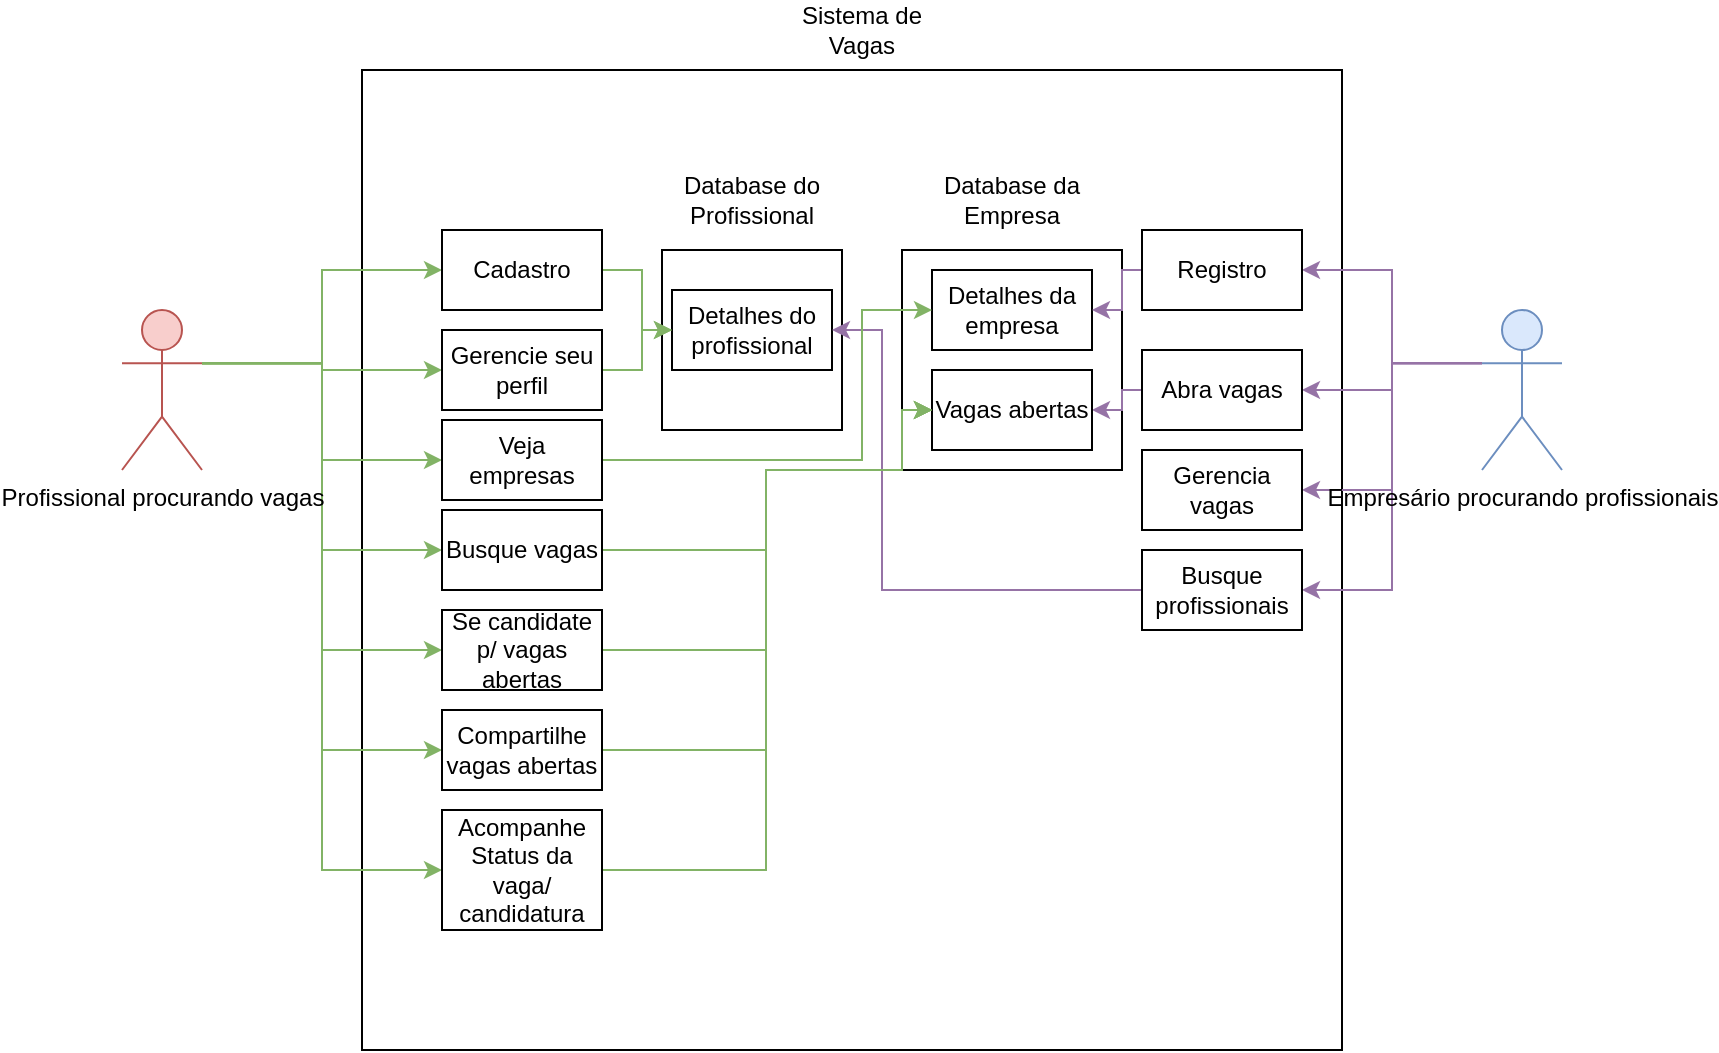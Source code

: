 <mxfile version="21.6.9" type="google">
  <diagram name="Page-1" id="7ocbyj-iKNSs7FNsPA8c">
    <mxGraphModel grid="1" page="1" gridSize="10" guides="1" tooltips="1" connect="1" arrows="1" fold="1" pageScale="1" pageWidth="900" pageHeight="600" math="0" shadow="0">
      <root>
        <mxCell id="0" />
        <mxCell id="1" parent="0" />
        <mxCell id="3Fvl6yrIxOhJhOUr5pwb-10" value="" style="whiteSpace=wrap;html=1;aspect=fixed;" vertex="1" parent="1">
          <mxGeometry x="200" y="40" width="490" height="490" as="geometry" />
        </mxCell>
        <mxCell id="3Fvl6yrIxOhJhOUr5pwb-35" style="edgeStyle=orthogonalEdgeStyle;rounded=0;orthogonalLoop=1;jettySize=auto;html=1;exitX=1;exitY=0.333;exitDx=0;exitDy=0;exitPerimeter=0;entryX=0;entryY=0.5;entryDx=0;entryDy=0;fillColor=#d5e8d4;strokeColor=#82b366;" edge="1" parent="1" source="3Fvl6yrIxOhJhOUr5pwb-1" target="3Fvl6yrIxOhJhOUr5pwb-7">
          <mxGeometry relative="1" as="geometry" />
        </mxCell>
        <mxCell id="3Fvl6yrIxOhJhOUr5pwb-36" style="edgeStyle=orthogonalEdgeStyle;rounded=0;orthogonalLoop=1;jettySize=auto;html=1;exitX=1;exitY=0.333;exitDx=0;exitDy=0;exitPerimeter=0;entryX=0;entryY=0.5;entryDx=0;entryDy=0;fillColor=#d5e8d4;strokeColor=#82b366;" edge="1" parent="1" source="3Fvl6yrIxOhJhOUr5pwb-1" target="3Fvl6yrIxOhJhOUr5pwb-22">
          <mxGeometry relative="1" as="geometry">
            <Array as="points">
              <mxPoint x="180" y="187" />
              <mxPoint x="180" y="280" />
            </Array>
          </mxGeometry>
        </mxCell>
        <mxCell id="3Fvl6yrIxOhJhOUr5pwb-37" style="edgeStyle=orthogonalEdgeStyle;rounded=0;orthogonalLoop=1;jettySize=auto;html=1;exitX=1;exitY=0.333;exitDx=0;exitDy=0;exitPerimeter=0;entryX=0;entryY=0.5;entryDx=0;entryDy=0;fillColor=#d5e8d4;strokeColor=#82b366;" edge="1" parent="1" source="3Fvl6yrIxOhJhOUr5pwb-1" target="3Fvl6yrIxOhJhOUr5pwb-28">
          <mxGeometry relative="1" as="geometry" />
        </mxCell>
        <mxCell id="3Fvl6yrIxOhJhOUr5pwb-38" style="edgeStyle=orthogonalEdgeStyle;rounded=0;orthogonalLoop=1;jettySize=auto;html=1;exitX=1;exitY=0.333;exitDx=0;exitDy=0;exitPerimeter=0;entryX=0;entryY=0.5;entryDx=0;entryDy=0;fillColor=#d5e8d4;strokeColor=#82b366;" edge="1" parent="1" source="3Fvl6yrIxOhJhOUr5pwb-1" target="3Fvl6yrIxOhJhOUr5pwb-31">
          <mxGeometry relative="1" as="geometry" />
        </mxCell>
        <mxCell id="3Fvl6yrIxOhJhOUr5pwb-51" style="edgeStyle=orthogonalEdgeStyle;rounded=0;orthogonalLoop=1;jettySize=auto;html=1;exitX=1;exitY=0.333;exitDx=0;exitDy=0;exitPerimeter=0;entryX=0;entryY=0.5;entryDx=0;entryDy=0;fillColor=#d5e8d4;strokeColor=#82b366;" edge="1" parent="1" source="3Fvl6yrIxOhJhOUr5pwb-1" target="3Fvl6yrIxOhJhOUr5pwb-49">
          <mxGeometry relative="1" as="geometry" />
        </mxCell>
        <mxCell id="3Fvl6yrIxOhJhOUr5pwb-55" style="edgeStyle=orthogonalEdgeStyle;rounded=0;orthogonalLoop=1;jettySize=auto;html=1;exitX=1;exitY=0.333;exitDx=0;exitDy=0;exitPerimeter=0;entryX=0;entryY=0.5;entryDx=0;entryDy=0;fillColor=#d5e8d4;strokeColor=#82b366;" edge="1" parent="1" source="3Fvl6yrIxOhJhOUr5pwb-1" target="3Fvl6yrIxOhJhOUr5pwb-54">
          <mxGeometry relative="1" as="geometry" />
        </mxCell>
        <mxCell id="3Fvl6yrIxOhJhOUr5pwb-59" style="edgeStyle=orthogonalEdgeStyle;rounded=0;orthogonalLoop=1;jettySize=auto;html=1;exitX=1;exitY=0.333;exitDx=0;exitDy=0;exitPerimeter=0;entryX=0;entryY=0.5;entryDx=0;entryDy=0;fillColor=#d5e8d4;strokeColor=#82b366;" edge="1" parent="1" source="3Fvl6yrIxOhJhOUr5pwb-1" target="3Fvl6yrIxOhJhOUr5pwb-57">
          <mxGeometry relative="1" as="geometry" />
        </mxCell>
        <mxCell id="3Fvl6yrIxOhJhOUr5pwb-1" value="Profissional procurando vagas" style="shape=umlActor;verticalLabelPosition=bottom;verticalAlign=top;html=1;outlineConnect=0;fillColor=#f8cecc;strokeColor=#b85450;" vertex="1" parent="1">
          <mxGeometry x="80" y="160" width="40" height="80" as="geometry" />
        </mxCell>
        <mxCell id="3Fvl6yrIxOhJhOUr5pwb-44" style="edgeStyle=orthogonalEdgeStyle;rounded=0;orthogonalLoop=1;jettySize=auto;html=1;exitX=0;exitY=0.333;exitDx=0;exitDy=0;exitPerimeter=0;entryX=1;entryY=0.5;entryDx=0;entryDy=0;fillColor=#e1d5e7;strokeColor=#9673a6;" edge="1" parent="1" source="3Fvl6yrIxOhJhOUr5pwb-2" target="3Fvl6yrIxOhJhOUr5pwb-14">
          <mxGeometry relative="1" as="geometry" />
        </mxCell>
        <mxCell id="3Fvl6yrIxOhJhOUr5pwb-45" style="edgeStyle=orthogonalEdgeStyle;rounded=0;orthogonalLoop=1;jettySize=auto;html=1;exitX=0;exitY=0.333;exitDx=0;exitDy=0;exitPerimeter=0;entryX=1;entryY=0.5;entryDx=0;entryDy=0;fillColor=#e1d5e7;strokeColor=#9673a6;" edge="1" parent="1" source="3Fvl6yrIxOhJhOUr5pwb-2" target="3Fvl6yrIxOhJhOUr5pwb-17">
          <mxGeometry relative="1" as="geometry" />
        </mxCell>
        <mxCell id="3Fvl6yrIxOhJhOUr5pwb-46" style="edgeStyle=orthogonalEdgeStyle;rounded=0;orthogonalLoop=1;jettySize=auto;html=1;exitX=0;exitY=0.333;exitDx=0;exitDy=0;exitPerimeter=0;entryX=1;entryY=0.5;entryDx=0;entryDy=0;fillColor=#e1d5e7;strokeColor=#9673a6;" edge="1" parent="1" source="3Fvl6yrIxOhJhOUr5pwb-2" target="3Fvl6yrIxOhJhOUr5pwb-25">
          <mxGeometry relative="1" as="geometry" />
        </mxCell>
        <mxCell id="3Fvl6yrIxOhJhOUr5pwb-53" style="edgeStyle=orthogonalEdgeStyle;rounded=0;orthogonalLoop=1;jettySize=auto;html=1;exitX=0;exitY=0.333;exitDx=0;exitDy=0;exitPerimeter=0;entryX=1;entryY=0.5;entryDx=0;entryDy=0;fillColor=#e1d5e7;strokeColor=#9673a6;" edge="1" parent="1" source="3Fvl6yrIxOhJhOUr5pwb-2" target="3Fvl6yrIxOhJhOUr5pwb-52">
          <mxGeometry relative="1" as="geometry" />
        </mxCell>
        <mxCell id="3Fvl6yrIxOhJhOUr5pwb-2" value="Empresário procurando profissionais" style="shape=umlActor;verticalLabelPosition=bottom;verticalAlign=top;html=1;outlineConnect=0;fillColor=#dae8fc;strokeColor=#6c8ebf;" vertex="1" parent="1">
          <mxGeometry x="760" y="160" width="40" height="80" as="geometry" />
        </mxCell>
        <mxCell id="3Fvl6yrIxOhJhOUr5pwb-5" value="" style="whiteSpace=wrap;html=1;aspect=fixed;" vertex="1" parent="1">
          <mxGeometry x="350" y="130" width="90" height="90" as="geometry" />
        </mxCell>
        <mxCell id="3Fvl6yrIxOhJhOUr5pwb-3" value="Detalhes do profissional" style="rounded=0;whiteSpace=wrap;html=1;" vertex="1" parent="1">
          <mxGeometry x="355" y="150" width="80" height="40" as="geometry" />
        </mxCell>
        <mxCell id="3Fvl6yrIxOhJhOUr5pwb-6" value="Database do Profissional" style="text;html=1;strokeColor=none;fillColor=none;align=center;verticalAlign=middle;whiteSpace=wrap;rounded=0;" vertex="1" parent="1">
          <mxGeometry x="350" y="90" width="90" height="30" as="geometry" />
        </mxCell>
        <mxCell id="3Fvl6yrIxOhJhOUr5pwb-42" style="edgeStyle=orthogonalEdgeStyle;rounded=0;orthogonalLoop=1;jettySize=auto;html=1;exitX=1;exitY=0.5;exitDx=0;exitDy=0;entryX=0;entryY=0.5;entryDx=0;entryDy=0;fillColor=#d5e8d4;strokeColor=#82b366;" edge="1" parent="1" source="3Fvl6yrIxOhJhOUr5pwb-7" target="3Fvl6yrIxOhJhOUr5pwb-3">
          <mxGeometry relative="1" as="geometry" />
        </mxCell>
        <mxCell id="3Fvl6yrIxOhJhOUr5pwb-7" value="Cadastro" style="rounded=0;whiteSpace=wrap;html=1;" vertex="1" parent="1">
          <mxGeometry x="240" y="120" width="80" height="40" as="geometry" />
        </mxCell>
        <mxCell id="3Fvl6yrIxOhJhOUr5pwb-11" value="" style="whiteSpace=wrap;html=1;aspect=fixed;" vertex="1" parent="1">
          <mxGeometry x="470" y="130" width="110" height="110" as="geometry" />
        </mxCell>
        <mxCell id="3Fvl6yrIxOhJhOUr5pwb-12" value="Detalhes da empresa" style="rounded=0;whiteSpace=wrap;html=1;" vertex="1" parent="1">
          <mxGeometry x="485" y="140" width="80" height="40" as="geometry" />
        </mxCell>
        <mxCell id="3Fvl6yrIxOhJhOUr5pwb-13" value="Database da Empresa" style="text;html=1;strokeColor=none;fillColor=none;align=center;verticalAlign=middle;whiteSpace=wrap;rounded=0;" vertex="1" parent="1">
          <mxGeometry x="480" y="90" width="90" height="30" as="geometry" />
        </mxCell>
        <mxCell id="3Fvl6yrIxOhJhOUr5pwb-47" style="edgeStyle=orthogonalEdgeStyle;rounded=0;orthogonalLoop=1;jettySize=auto;html=1;exitX=0;exitY=0.5;exitDx=0;exitDy=0;entryX=1;entryY=0.5;entryDx=0;entryDy=0;fillColor=#e1d5e7;strokeColor=#9673a6;" edge="1" parent="1" source="3Fvl6yrIxOhJhOUr5pwb-14" target="3Fvl6yrIxOhJhOUr5pwb-12">
          <mxGeometry relative="1" as="geometry">
            <Array as="points">
              <mxPoint x="580" y="140" />
              <mxPoint x="580" y="160" />
            </Array>
          </mxGeometry>
        </mxCell>
        <mxCell id="3Fvl6yrIxOhJhOUr5pwb-14" value="Registro" style="rounded=0;whiteSpace=wrap;html=1;" vertex="1" parent="1">
          <mxGeometry x="590" y="120" width="80" height="40" as="geometry" />
        </mxCell>
        <mxCell id="3Fvl6yrIxOhJhOUr5pwb-48" style="edgeStyle=orthogonalEdgeStyle;rounded=0;orthogonalLoop=1;jettySize=auto;html=1;exitX=0;exitY=0.5;exitDx=0;exitDy=0;entryX=1;entryY=0.5;entryDx=0;entryDy=0;fillColor=#e1d5e7;strokeColor=#9673a6;" edge="1" parent="1" source="3Fvl6yrIxOhJhOUr5pwb-17" target="3Fvl6yrIxOhJhOUr5pwb-18">
          <mxGeometry relative="1" as="geometry">
            <Array as="points">
              <mxPoint x="580" y="200" />
              <mxPoint x="580" y="210" />
            </Array>
          </mxGeometry>
        </mxCell>
        <mxCell id="3Fvl6yrIxOhJhOUr5pwb-17" value="Abra vagas" style="rounded=0;whiteSpace=wrap;html=1;" vertex="1" parent="1">
          <mxGeometry x="590" y="180" width="80" height="40" as="geometry" />
        </mxCell>
        <mxCell id="3Fvl6yrIxOhJhOUr5pwb-18" value="Vagas abertas" style="rounded=0;whiteSpace=wrap;html=1;" vertex="1" parent="1">
          <mxGeometry x="485" y="190" width="80" height="40" as="geometry" />
        </mxCell>
        <mxCell id="3Fvl6yrIxOhJhOUr5pwb-21" value="Sistema de Vagas" style="text;html=1;strokeColor=none;fillColor=none;align=center;verticalAlign=middle;whiteSpace=wrap;rounded=0;" vertex="1" parent="1">
          <mxGeometry x="405" y="5" width="90" height="30" as="geometry" />
        </mxCell>
        <mxCell id="3Fvl6yrIxOhJhOUr5pwb-39" style="edgeStyle=orthogonalEdgeStyle;rounded=0;orthogonalLoop=1;jettySize=auto;html=1;exitX=1;exitY=0.5;exitDx=0;exitDy=0;entryX=0;entryY=0.5;entryDx=0;entryDy=0;fillColor=#d5e8d4;strokeColor=#82b366;" edge="1" parent="1" source="3Fvl6yrIxOhJhOUr5pwb-22" target="3Fvl6yrIxOhJhOUr5pwb-18">
          <mxGeometry relative="1" as="geometry">
            <Array as="points">
              <mxPoint x="402" y="280" />
              <mxPoint x="402" y="240" />
              <mxPoint x="470" y="240" />
              <mxPoint x="470" y="210" />
            </Array>
          </mxGeometry>
        </mxCell>
        <mxCell id="3Fvl6yrIxOhJhOUr5pwb-22" value="Busque vagas" style="rounded=0;whiteSpace=wrap;html=1;" vertex="1" parent="1">
          <mxGeometry x="240" y="260" width="80" height="40" as="geometry" />
        </mxCell>
        <mxCell id="3Fvl6yrIxOhJhOUr5pwb-43" style="edgeStyle=orthogonalEdgeStyle;rounded=0;orthogonalLoop=1;jettySize=auto;html=1;exitX=0;exitY=0.5;exitDx=0;exitDy=0;entryX=1;entryY=0.5;entryDx=0;entryDy=0;fillColor=#e1d5e7;strokeColor=#9673a6;" edge="1" parent="1" source="3Fvl6yrIxOhJhOUr5pwb-25" target="3Fvl6yrIxOhJhOUr5pwb-3">
          <mxGeometry relative="1" as="geometry">
            <Array as="points">
              <mxPoint x="460" y="300" />
              <mxPoint x="460" y="170" />
            </Array>
          </mxGeometry>
        </mxCell>
        <mxCell id="3Fvl6yrIxOhJhOUr5pwb-25" value="Busque profissionais" style="rounded=0;whiteSpace=wrap;html=1;" vertex="1" parent="1">
          <mxGeometry x="590" y="280" width="80" height="40" as="geometry" />
        </mxCell>
        <mxCell id="3Fvl6yrIxOhJhOUr5pwb-40" style="edgeStyle=orthogonalEdgeStyle;rounded=0;orthogonalLoop=1;jettySize=auto;html=1;exitX=1;exitY=0.5;exitDx=0;exitDy=0;entryX=0;entryY=0.5;entryDx=0;entryDy=0;fillColor=#d5e8d4;strokeColor=#82b366;" edge="1" parent="1" source="3Fvl6yrIxOhJhOUr5pwb-28" target="3Fvl6yrIxOhJhOUr5pwb-18">
          <mxGeometry relative="1" as="geometry">
            <Array as="points">
              <mxPoint x="402" y="330" />
              <mxPoint x="402" y="240" />
              <mxPoint x="470" y="240" />
              <mxPoint x="470" y="210" />
            </Array>
          </mxGeometry>
        </mxCell>
        <mxCell id="3Fvl6yrIxOhJhOUr5pwb-28" value="Se candidate p/ vagas abertas" style="rounded=0;whiteSpace=wrap;html=1;" vertex="1" parent="1">
          <mxGeometry x="240" y="310" width="80" height="40" as="geometry" />
        </mxCell>
        <mxCell id="3Fvl6yrIxOhJhOUr5pwb-41" style="edgeStyle=orthogonalEdgeStyle;rounded=0;orthogonalLoop=1;jettySize=auto;html=1;exitX=1;exitY=0.5;exitDx=0;exitDy=0;entryX=0;entryY=0.5;entryDx=0;entryDy=0;fillColor=#d5e8d4;strokeColor=#82b366;" edge="1" parent="1" source="3Fvl6yrIxOhJhOUr5pwb-31" target="3Fvl6yrIxOhJhOUr5pwb-18">
          <mxGeometry relative="1" as="geometry">
            <Array as="points">
              <mxPoint x="402" y="380" />
              <mxPoint x="402" y="240" />
              <mxPoint x="470" y="240" />
              <mxPoint x="470" y="210" />
            </Array>
          </mxGeometry>
        </mxCell>
        <mxCell id="3Fvl6yrIxOhJhOUr5pwb-31" value="Compartilhe vagas abertas" style="rounded=0;whiteSpace=wrap;html=1;" vertex="1" parent="1">
          <mxGeometry x="240" y="360" width="80" height="40" as="geometry" />
        </mxCell>
        <mxCell id="3Fvl6yrIxOhJhOUr5pwb-50" style="edgeStyle=orthogonalEdgeStyle;rounded=0;orthogonalLoop=1;jettySize=auto;html=1;exitX=1;exitY=0.5;exitDx=0;exitDy=0;entryX=0;entryY=0.5;entryDx=0;entryDy=0;fillColor=#d5e8d4;strokeColor=#82b366;" edge="1" parent="1" source="3Fvl6yrIxOhJhOUr5pwb-49" target="3Fvl6yrIxOhJhOUr5pwb-18">
          <mxGeometry relative="1" as="geometry">
            <Array as="points">
              <mxPoint x="402" y="440" />
              <mxPoint x="402" y="240" />
              <mxPoint x="470" y="240" />
              <mxPoint x="470" y="210" />
            </Array>
          </mxGeometry>
        </mxCell>
        <mxCell id="3Fvl6yrIxOhJhOUr5pwb-49" value="Acompanhe Status da vaga/&lt;br&gt;candidatura" style="rounded=0;whiteSpace=wrap;html=1;" vertex="1" parent="1">
          <mxGeometry x="240" y="410" width="80" height="60" as="geometry" />
        </mxCell>
        <mxCell id="3Fvl6yrIxOhJhOUr5pwb-52" value="Gerencia vagas" style="rounded=0;whiteSpace=wrap;html=1;" vertex="1" parent="1">
          <mxGeometry x="590" y="230" width="80" height="40" as="geometry" />
        </mxCell>
        <mxCell id="3Fvl6yrIxOhJhOUr5pwb-56" style="edgeStyle=orthogonalEdgeStyle;rounded=0;orthogonalLoop=1;jettySize=auto;html=1;exitX=1;exitY=0.5;exitDx=0;exitDy=0;entryX=0;entryY=0.5;entryDx=0;entryDy=0;fillColor=#d5e8d4;strokeColor=#82b366;" edge="1" parent="1" source="3Fvl6yrIxOhJhOUr5pwb-54" target="3Fvl6yrIxOhJhOUr5pwb-3">
          <mxGeometry relative="1" as="geometry" />
        </mxCell>
        <mxCell id="3Fvl6yrIxOhJhOUr5pwb-54" value="Gerencie seu perfil" style="rounded=0;whiteSpace=wrap;html=1;" vertex="1" parent="1">
          <mxGeometry x="240" y="170" width="80" height="40" as="geometry" />
        </mxCell>
        <mxCell id="3Fvl6yrIxOhJhOUr5pwb-60" style="edgeStyle=orthogonalEdgeStyle;rounded=0;orthogonalLoop=1;jettySize=auto;html=1;exitX=1;exitY=0.5;exitDx=0;exitDy=0;entryX=0;entryY=0.5;entryDx=0;entryDy=0;fillColor=#d5e8d4;strokeColor=#82b366;" edge="1" parent="1" source="3Fvl6yrIxOhJhOUr5pwb-57" target="3Fvl6yrIxOhJhOUr5pwb-12">
          <mxGeometry relative="1" as="geometry">
            <Array as="points">
              <mxPoint x="450" y="235" />
              <mxPoint x="450" y="160" />
            </Array>
          </mxGeometry>
        </mxCell>
        <mxCell id="3Fvl6yrIxOhJhOUr5pwb-57" value="Veja empresas" style="rounded=0;whiteSpace=wrap;html=1;" vertex="1" parent="1">
          <mxGeometry x="240" y="215" width="80" height="40" as="geometry" />
        </mxCell>
      </root>
    </mxGraphModel>
  </diagram>
</mxfile>
